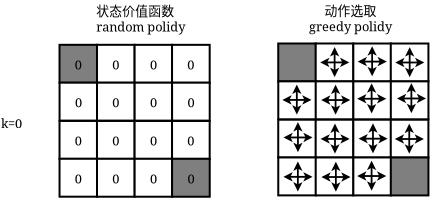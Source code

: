 <?xml version="1.0" encoding="UTF-8"?>
<dia:diagram xmlns:dia="http://www.lysator.liu.se/~alla/dia/">
  <dia:layer name="背景" visible="true" connectable="true" active="true">
    <dia:object type="Flowchart - Box" version="0" id="O0">
      <dia:attribute name="obj_pos">
        <dia:point val="22.072,11.058"/>
      </dia:attribute>
      <dia:attribute name="obj_bb">
        <dia:rectangle val="22.022,11.008;24.004,13.004"/>
      </dia:attribute>
      <dia:attribute name="elem_corner">
        <dia:point val="22.072,11.058"/>
      </dia:attribute>
      <dia:attribute name="elem_width">
        <dia:real val="1.882"/>
      </dia:attribute>
      <dia:attribute name="elem_height">
        <dia:real val="1.896"/>
      </dia:attribute>
      <dia:attribute name="show_background">
        <dia:boolean val="true"/>
      </dia:attribute>
      <dia:attribute name="padding">
        <dia:real val="0.2"/>
      </dia:attribute>
      <dia:attribute name="text">
        <dia:composite type="text">
          <dia:attribute name="string">
            <dia:string>#0#</dia:string>
          </dia:attribute>
          <dia:attribute name="font">
            <dia:font family="serif" style="0" name="Times-Roman"/>
          </dia:attribute>
          <dia:attribute name="height">
            <dia:real val="0.8"/>
          </dia:attribute>
          <dia:attribute name="pos">
            <dia:point val="23.013,12.181"/>
          </dia:attribute>
          <dia:attribute name="color">
            <dia:color val="#000000ff"/>
          </dia:attribute>
          <dia:attribute name="alignment">
            <dia:enum val="1"/>
          </dia:attribute>
        </dia:composite>
      </dia:attribute>
    </dia:object>
    <dia:object type="Flowchart - Box" version="0" id="O1">
      <dia:attribute name="obj_pos">
        <dia:point val="23.944,11.058"/>
      </dia:attribute>
      <dia:attribute name="obj_bb">
        <dia:rectangle val="23.894,11.008;25.877,13.004"/>
      </dia:attribute>
      <dia:attribute name="elem_corner">
        <dia:point val="23.944,11.058"/>
      </dia:attribute>
      <dia:attribute name="elem_width">
        <dia:real val="1.882"/>
      </dia:attribute>
      <dia:attribute name="elem_height">
        <dia:real val="1.896"/>
      </dia:attribute>
      <dia:attribute name="show_background">
        <dia:boolean val="true"/>
      </dia:attribute>
      <dia:attribute name="padding">
        <dia:real val="0.2"/>
      </dia:attribute>
      <dia:attribute name="text">
        <dia:composite type="text">
          <dia:attribute name="string">
            <dia:string>#0#</dia:string>
          </dia:attribute>
          <dia:attribute name="font">
            <dia:font family="serif" style="0" name="Times-Roman"/>
          </dia:attribute>
          <dia:attribute name="height">
            <dia:real val="0.8"/>
          </dia:attribute>
          <dia:attribute name="pos">
            <dia:point val="24.885,12.181"/>
          </dia:attribute>
          <dia:attribute name="color">
            <dia:color val="#000000ff"/>
          </dia:attribute>
          <dia:attribute name="alignment">
            <dia:enum val="1"/>
          </dia:attribute>
        </dia:composite>
      </dia:attribute>
    </dia:object>
    <dia:object type="Flowchart - Box" version="0" id="O2">
      <dia:attribute name="obj_pos">
        <dia:point val="25.826,11.059"/>
      </dia:attribute>
      <dia:attribute name="obj_bb">
        <dia:rectangle val="25.776,11.008;27.758,13.005"/>
      </dia:attribute>
      <dia:attribute name="elem_corner">
        <dia:point val="25.826,11.059"/>
      </dia:attribute>
      <dia:attribute name="elem_width">
        <dia:real val="1.882"/>
      </dia:attribute>
      <dia:attribute name="elem_height">
        <dia:real val="1.896"/>
      </dia:attribute>
      <dia:attribute name="show_background">
        <dia:boolean val="true"/>
      </dia:attribute>
      <dia:attribute name="padding">
        <dia:real val="0.2"/>
      </dia:attribute>
      <dia:attribute name="text">
        <dia:composite type="text">
          <dia:attribute name="string">
            <dia:string>#0#</dia:string>
          </dia:attribute>
          <dia:attribute name="font">
            <dia:font family="serif" style="0" name="Times-Roman"/>
          </dia:attribute>
          <dia:attribute name="height">
            <dia:real val="0.8"/>
          </dia:attribute>
          <dia:attribute name="pos">
            <dia:point val="26.767,12.182"/>
          </dia:attribute>
          <dia:attribute name="color">
            <dia:color val="#000000ff"/>
          </dia:attribute>
          <dia:attribute name="alignment">
            <dia:enum val="1"/>
          </dia:attribute>
        </dia:composite>
      </dia:attribute>
    </dia:object>
    <dia:object type="Flowchart - Box" version="0" id="O3">
      <dia:attribute name="obj_pos">
        <dia:point val="27.698,11.059"/>
      </dia:attribute>
      <dia:attribute name="obj_bb">
        <dia:rectangle val="27.648,11.009;29.63,13.005"/>
      </dia:attribute>
      <dia:attribute name="elem_corner">
        <dia:point val="27.698,11.059"/>
      </dia:attribute>
      <dia:attribute name="elem_width">
        <dia:real val="1.882"/>
      </dia:attribute>
      <dia:attribute name="elem_height">
        <dia:real val="1.896"/>
      </dia:attribute>
      <dia:attribute name="show_background">
        <dia:boolean val="true"/>
      </dia:attribute>
      <dia:attribute name="padding">
        <dia:real val="0.2"/>
      </dia:attribute>
      <dia:attribute name="text">
        <dia:composite type="text">
          <dia:attribute name="string">
            <dia:string>#0#</dia:string>
          </dia:attribute>
          <dia:attribute name="font">
            <dia:font family="serif" style="0" name="Times-Roman"/>
          </dia:attribute>
          <dia:attribute name="height">
            <dia:real val="0.8"/>
          </dia:attribute>
          <dia:attribute name="pos">
            <dia:point val="28.639,12.182"/>
          </dia:attribute>
          <dia:attribute name="color">
            <dia:color val="#000000ff"/>
          </dia:attribute>
          <dia:attribute name="alignment">
            <dia:enum val="1"/>
          </dia:attribute>
        </dia:composite>
      </dia:attribute>
    </dia:object>
    <dia:object type="Flowchart - Box" version="0" id="O4">
      <dia:attribute name="obj_pos">
        <dia:point val="22.073,12.95"/>
      </dia:attribute>
      <dia:attribute name="obj_bb">
        <dia:rectangle val="22.023,12.9;24.006,14.897"/>
      </dia:attribute>
      <dia:attribute name="elem_corner">
        <dia:point val="22.073,12.95"/>
      </dia:attribute>
      <dia:attribute name="elem_width">
        <dia:real val="1.882"/>
      </dia:attribute>
      <dia:attribute name="elem_height">
        <dia:real val="1.896"/>
      </dia:attribute>
      <dia:attribute name="show_background">
        <dia:boolean val="true"/>
      </dia:attribute>
      <dia:attribute name="padding">
        <dia:real val="0.2"/>
      </dia:attribute>
      <dia:attribute name="text">
        <dia:composite type="text">
          <dia:attribute name="string">
            <dia:string>#0#</dia:string>
          </dia:attribute>
          <dia:attribute name="font">
            <dia:font family="serif" style="0" name="Times-Roman"/>
          </dia:attribute>
          <dia:attribute name="height">
            <dia:real val="0.8"/>
          </dia:attribute>
          <dia:attribute name="pos">
            <dia:point val="23.014,14.074"/>
          </dia:attribute>
          <dia:attribute name="color">
            <dia:color val="#000000ff"/>
          </dia:attribute>
          <dia:attribute name="alignment">
            <dia:enum val="1"/>
          </dia:attribute>
        </dia:composite>
      </dia:attribute>
    </dia:object>
    <dia:object type="Flowchart - Box" version="0" id="O5">
      <dia:attribute name="obj_pos">
        <dia:point val="23.946,12.951"/>
      </dia:attribute>
      <dia:attribute name="obj_bb">
        <dia:rectangle val="23.896,12.901;25.878,14.897"/>
      </dia:attribute>
      <dia:attribute name="elem_corner">
        <dia:point val="23.946,12.951"/>
      </dia:attribute>
      <dia:attribute name="elem_width">
        <dia:real val="1.882"/>
      </dia:attribute>
      <dia:attribute name="elem_height">
        <dia:real val="1.896"/>
      </dia:attribute>
      <dia:attribute name="show_background">
        <dia:boolean val="true"/>
      </dia:attribute>
      <dia:attribute name="padding">
        <dia:real val="0.2"/>
      </dia:attribute>
      <dia:attribute name="text">
        <dia:composite type="text">
          <dia:attribute name="string">
            <dia:string>#0#</dia:string>
          </dia:attribute>
          <dia:attribute name="font">
            <dia:font family="serif" style="0" name="Times-Roman"/>
          </dia:attribute>
          <dia:attribute name="height">
            <dia:real val="0.8"/>
          </dia:attribute>
          <dia:attribute name="pos">
            <dia:point val="24.887,14.074"/>
          </dia:attribute>
          <dia:attribute name="color">
            <dia:color val="#000000ff"/>
          </dia:attribute>
          <dia:attribute name="alignment">
            <dia:enum val="1"/>
          </dia:attribute>
        </dia:composite>
      </dia:attribute>
    </dia:object>
    <dia:object type="Flowchart - Box" version="0" id="O6">
      <dia:attribute name="obj_pos">
        <dia:point val="25.827,12.951"/>
      </dia:attribute>
      <dia:attribute name="obj_bb">
        <dia:rectangle val="25.777,12.901;27.759,14.898"/>
      </dia:attribute>
      <dia:attribute name="elem_corner">
        <dia:point val="25.827,12.951"/>
      </dia:attribute>
      <dia:attribute name="elem_width">
        <dia:real val="1.882"/>
      </dia:attribute>
      <dia:attribute name="elem_height">
        <dia:real val="1.896"/>
      </dia:attribute>
      <dia:attribute name="show_background">
        <dia:boolean val="true"/>
      </dia:attribute>
      <dia:attribute name="padding">
        <dia:real val="0.2"/>
      </dia:attribute>
      <dia:attribute name="text">
        <dia:composite type="text">
          <dia:attribute name="string">
            <dia:string>#0#</dia:string>
          </dia:attribute>
          <dia:attribute name="font">
            <dia:font family="serif" style="0" name="Times-Roman"/>
          </dia:attribute>
          <dia:attribute name="height">
            <dia:real val="0.8"/>
          </dia:attribute>
          <dia:attribute name="pos">
            <dia:point val="26.768,14.075"/>
          </dia:attribute>
          <dia:attribute name="color">
            <dia:color val="#000000ff"/>
          </dia:attribute>
          <dia:attribute name="alignment">
            <dia:enum val="1"/>
          </dia:attribute>
        </dia:composite>
      </dia:attribute>
    </dia:object>
    <dia:object type="Flowchart - Box" version="0" id="O7">
      <dia:attribute name="obj_pos">
        <dia:point val="27.7,12.952"/>
      </dia:attribute>
      <dia:attribute name="obj_bb">
        <dia:rectangle val="27.649,12.902;29.632,14.898"/>
      </dia:attribute>
      <dia:attribute name="elem_corner">
        <dia:point val="27.7,12.952"/>
      </dia:attribute>
      <dia:attribute name="elem_width">
        <dia:real val="1.882"/>
      </dia:attribute>
      <dia:attribute name="elem_height">
        <dia:real val="1.896"/>
      </dia:attribute>
      <dia:attribute name="inner_color">
        <dia:color val="#7f7f7fff"/>
      </dia:attribute>
      <dia:attribute name="show_background">
        <dia:boolean val="true"/>
      </dia:attribute>
      <dia:attribute name="padding">
        <dia:real val="0.2"/>
      </dia:attribute>
      <dia:attribute name="text">
        <dia:composite type="text">
          <dia:attribute name="string">
            <dia:string>#0#</dia:string>
          </dia:attribute>
          <dia:attribute name="font">
            <dia:font family="serif" style="0" name="Times-Roman"/>
          </dia:attribute>
          <dia:attribute name="height">
            <dia:real val="0.8"/>
          </dia:attribute>
          <dia:attribute name="pos">
            <dia:point val="28.641,14.075"/>
          </dia:attribute>
          <dia:attribute name="color">
            <dia:color val="#000000ff"/>
          </dia:attribute>
          <dia:attribute name="alignment">
            <dia:enum val="1"/>
          </dia:attribute>
        </dia:composite>
      </dia:attribute>
    </dia:object>
    <dia:object type="Flowchart - Box" version="0" id="O8">
      <dia:attribute name="obj_pos">
        <dia:point val="22.072,7.252"/>
      </dia:attribute>
      <dia:attribute name="obj_bb">
        <dia:rectangle val="22.022,7.202;24.005,9.198"/>
      </dia:attribute>
      <dia:attribute name="elem_corner">
        <dia:point val="22.072,7.252"/>
      </dia:attribute>
      <dia:attribute name="elem_width">
        <dia:real val="1.882"/>
      </dia:attribute>
      <dia:attribute name="elem_height">
        <dia:real val="1.896"/>
      </dia:attribute>
      <dia:attribute name="inner_color">
        <dia:color val="#7f7f7fff"/>
      </dia:attribute>
      <dia:attribute name="show_background">
        <dia:boolean val="true"/>
      </dia:attribute>
      <dia:attribute name="padding">
        <dia:real val="0.2"/>
      </dia:attribute>
      <dia:attribute name="text">
        <dia:composite type="text">
          <dia:attribute name="string">
            <dia:string>#0#</dia:string>
          </dia:attribute>
          <dia:attribute name="font">
            <dia:font family="serif" style="0" name="Times-Roman"/>
          </dia:attribute>
          <dia:attribute name="height">
            <dia:real val="0.8"/>
          </dia:attribute>
          <dia:attribute name="pos">
            <dia:point val="23.013,8.375"/>
          </dia:attribute>
          <dia:attribute name="color">
            <dia:color val="#000000ff"/>
          </dia:attribute>
          <dia:attribute name="alignment">
            <dia:enum val="1"/>
          </dia:attribute>
        </dia:composite>
      </dia:attribute>
    </dia:object>
    <dia:object type="Flowchart - Box" version="0" id="O9">
      <dia:attribute name="obj_pos">
        <dia:point val="23.945,7.252"/>
      </dia:attribute>
      <dia:attribute name="obj_bb">
        <dia:rectangle val="23.895,7.202;25.877,9.199"/>
      </dia:attribute>
      <dia:attribute name="elem_corner">
        <dia:point val="23.945,7.252"/>
      </dia:attribute>
      <dia:attribute name="elem_width">
        <dia:real val="1.882"/>
      </dia:attribute>
      <dia:attribute name="elem_height">
        <dia:real val="1.896"/>
      </dia:attribute>
      <dia:attribute name="show_background">
        <dia:boolean val="true"/>
      </dia:attribute>
      <dia:attribute name="padding">
        <dia:real val="0.2"/>
      </dia:attribute>
      <dia:attribute name="text">
        <dia:composite type="text">
          <dia:attribute name="string">
            <dia:string>#0#</dia:string>
          </dia:attribute>
          <dia:attribute name="font">
            <dia:font family="serif" style="0" name="Times-Roman"/>
          </dia:attribute>
          <dia:attribute name="height">
            <dia:real val="0.8"/>
          </dia:attribute>
          <dia:attribute name="pos">
            <dia:point val="24.886,8.376"/>
          </dia:attribute>
          <dia:attribute name="color">
            <dia:color val="#000000ff"/>
          </dia:attribute>
          <dia:attribute name="alignment">
            <dia:enum val="1"/>
          </dia:attribute>
        </dia:composite>
      </dia:attribute>
    </dia:object>
    <dia:object type="Flowchart - Box" version="0" id="O10">
      <dia:attribute name="obj_pos">
        <dia:point val="25.826,7.253"/>
      </dia:attribute>
      <dia:attribute name="obj_bb">
        <dia:rectangle val="25.776,7.203;27.758,9.199"/>
      </dia:attribute>
      <dia:attribute name="elem_corner">
        <dia:point val="25.826,7.253"/>
      </dia:attribute>
      <dia:attribute name="elem_width">
        <dia:real val="1.882"/>
      </dia:attribute>
      <dia:attribute name="elem_height">
        <dia:real val="1.896"/>
      </dia:attribute>
      <dia:attribute name="show_background">
        <dia:boolean val="true"/>
      </dia:attribute>
      <dia:attribute name="padding">
        <dia:real val="0.2"/>
      </dia:attribute>
      <dia:attribute name="text">
        <dia:composite type="text">
          <dia:attribute name="string">
            <dia:string>#0#</dia:string>
          </dia:attribute>
          <dia:attribute name="font">
            <dia:font family="serif" style="0" name="Times-Roman"/>
          </dia:attribute>
          <dia:attribute name="height">
            <dia:real val="0.8"/>
          </dia:attribute>
          <dia:attribute name="pos">
            <dia:point val="26.767,8.376"/>
          </dia:attribute>
          <dia:attribute name="color">
            <dia:color val="#000000ff"/>
          </dia:attribute>
          <dia:attribute name="alignment">
            <dia:enum val="1"/>
          </dia:attribute>
        </dia:composite>
      </dia:attribute>
    </dia:object>
    <dia:object type="Flowchart - Box" version="0" id="O11">
      <dia:attribute name="obj_pos">
        <dia:point val="27.698,7.253"/>
      </dia:attribute>
      <dia:attribute name="obj_bb">
        <dia:rectangle val="27.648,7.203;29.631,9.2"/>
      </dia:attribute>
      <dia:attribute name="elem_corner">
        <dia:point val="27.698,7.253"/>
      </dia:attribute>
      <dia:attribute name="elem_width">
        <dia:real val="1.882"/>
      </dia:attribute>
      <dia:attribute name="elem_height">
        <dia:real val="1.896"/>
      </dia:attribute>
      <dia:attribute name="show_background">
        <dia:boolean val="true"/>
      </dia:attribute>
      <dia:attribute name="padding">
        <dia:real val="0.2"/>
      </dia:attribute>
      <dia:attribute name="text">
        <dia:composite type="text">
          <dia:attribute name="string">
            <dia:string>#0#</dia:string>
          </dia:attribute>
          <dia:attribute name="font">
            <dia:font family="serif" style="0" name="Times-Roman"/>
          </dia:attribute>
          <dia:attribute name="height">
            <dia:real val="0.8"/>
          </dia:attribute>
          <dia:attribute name="pos">
            <dia:point val="28.64,8.376"/>
          </dia:attribute>
          <dia:attribute name="color">
            <dia:color val="#000000ff"/>
          </dia:attribute>
          <dia:attribute name="alignment">
            <dia:enum val="1"/>
          </dia:attribute>
        </dia:composite>
      </dia:attribute>
    </dia:object>
    <dia:object type="Flowchart - Box" version="0" id="O12">
      <dia:attribute name="obj_pos">
        <dia:point val="22.074,9.145"/>
      </dia:attribute>
      <dia:attribute name="obj_bb">
        <dia:rectangle val="22.024,9.095;24.006,11.091"/>
      </dia:attribute>
      <dia:attribute name="elem_corner">
        <dia:point val="22.074,9.145"/>
      </dia:attribute>
      <dia:attribute name="elem_width">
        <dia:real val="1.882"/>
      </dia:attribute>
      <dia:attribute name="elem_height">
        <dia:real val="1.896"/>
      </dia:attribute>
      <dia:attribute name="show_background">
        <dia:boolean val="true"/>
      </dia:attribute>
      <dia:attribute name="padding">
        <dia:real val="0.2"/>
      </dia:attribute>
      <dia:attribute name="text">
        <dia:composite type="text">
          <dia:attribute name="string">
            <dia:string>#0#</dia:string>
          </dia:attribute>
          <dia:attribute name="font">
            <dia:font family="serif" style="0" name="Times-Roman"/>
          </dia:attribute>
          <dia:attribute name="height">
            <dia:real val="0.8"/>
          </dia:attribute>
          <dia:attribute name="pos">
            <dia:point val="23.015,10.268"/>
          </dia:attribute>
          <dia:attribute name="color">
            <dia:color val="#000000ff"/>
          </dia:attribute>
          <dia:attribute name="alignment">
            <dia:enum val="1"/>
          </dia:attribute>
        </dia:composite>
      </dia:attribute>
    </dia:object>
    <dia:object type="Flowchart - Box" version="0" id="O13">
      <dia:attribute name="obj_pos">
        <dia:point val="23.946,9.145"/>
      </dia:attribute>
      <dia:attribute name="obj_bb">
        <dia:rectangle val="23.896,9.095;25.878,11.092"/>
      </dia:attribute>
      <dia:attribute name="elem_corner">
        <dia:point val="23.946,9.145"/>
      </dia:attribute>
      <dia:attribute name="elem_width">
        <dia:real val="1.882"/>
      </dia:attribute>
      <dia:attribute name="elem_height">
        <dia:real val="1.896"/>
      </dia:attribute>
      <dia:attribute name="show_background">
        <dia:boolean val="true"/>
      </dia:attribute>
      <dia:attribute name="padding">
        <dia:real val="0.2"/>
      </dia:attribute>
      <dia:attribute name="text">
        <dia:composite type="text">
          <dia:attribute name="string">
            <dia:string>#0#</dia:string>
          </dia:attribute>
          <dia:attribute name="font">
            <dia:font family="serif" style="0" name="Times-Roman"/>
          </dia:attribute>
          <dia:attribute name="height">
            <dia:real val="0.8"/>
          </dia:attribute>
          <dia:attribute name="pos">
            <dia:point val="24.887,10.268"/>
          </dia:attribute>
          <dia:attribute name="color">
            <dia:color val="#000000ff"/>
          </dia:attribute>
          <dia:attribute name="alignment">
            <dia:enum val="1"/>
          </dia:attribute>
        </dia:composite>
      </dia:attribute>
    </dia:object>
    <dia:object type="Flowchart - Box" version="0" id="O14">
      <dia:attribute name="obj_pos">
        <dia:point val="25.828,9.146"/>
      </dia:attribute>
      <dia:attribute name="obj_bb">
        <dia:rectangle val="25.777,9.096;27.76,11.092"/>
      </dia:attribute>
      <dia:attribute name="elem_corner">
        <dia:point val="25.828,9.146"/>
      </dia:attribute>
      <dia:attribute name="elem_width">
        <dia:real val="1.882"/>
      </dia:attribute>
      <dia:attribute name="elem_height">
        <dia:real val="1.896"/>
      </dia:attribute>
      <dia:attribute name="show_background">
        <dia:boolean val="true"/>
      </dia:attribute>
      <dia:attribute name="padding">
        <dia:real val="0.2"/>
      </dia:attribute>
      <dia:attribute name="text">
        <dia:composite type="text">
          <dia:attribute name="string">
            <dia:string>#0#</dia:string>
          </dia:attribute>
          <dia:attribute name="font">
            <dia:font family="serif" style="0" name="Times-Roman"/>
          </dia:attribute>
          <dia:attribute name="height">
            <dia:real val="0.8"/>
          </dia:attribute>
          <dia:attribute name="pos">
            <dia:point val="26.769,10.269"/>
          </dia:attribute>
          <dia:attribute name="color">
            <dia:color val="#000000ff"/>
          </dia:attribute>
          <dia:attribute name="alignment">
            <dia:enum val="1"/>
          </dia:attribute>
        </dia:composite>
      </dia:attribute>
    </dia:object>
    <dia:object type="Flowchart - Box" version="0" id="O15">
      <dia:attribute name="obj_pos">
        <dia:point val="27.7,9.146"/>
      </dia:attribute>
      <dia:attribute name="obj_bb">
        <dia:rectangle val="27.65,9.096;29.632,11.092"/>
      </dia:attribute>
      <dia:attribute name="elem_corner">
        <dia:point val="27.7,9.146"/>
      </dia:attribute>
      <dia:attribute name="elem_width">
        <dia:real val="1.882"/>
      </dia:attribute>
      <dia:attribute name="elem_height">
        <dia:real val="1.896"/>
      </dia:attribute>
      <dia:attribute name="show_background">
        <dia:boolean val="true"/>
      </dia:attribute>
      <dia:attribute name="padding">
        <dia:real val="0.2"/>
      </dia:attribute>
      <dia:attribute name="text">
        <dia:composite type="text">
          <dia:attribute name="string">
            <dia:string>#0#</dia:string>
          </dia:attribute>
          <dia:attribute name="font">
            <dia:font family="serif" style="0" name="Times-Roman"/>
          </dia:attribute>
          <dia:attribute name="height">
            <dia:real val="0.8"/>
          </dia:attribute>
          <dia:attribute name="pos">
            <dia:point val="28.641,10.269"/>
          </dia:attribute>
          <dia:attribute name="color">
            <dia:color val="#000000ff"/>
          </dia:attribute>
          <dia:attribute name="alignment">
            <dia:enum val="1"/>
          </dia:attribute>
        </dia:composite>
      </dia:attribute>
    </dia:object>
    <dia:object type="Standard - Text" version="1" id="O16">
      <dia:attribute name="obj_pos">
        <dia:point val="19.146,11.426"/>
      </dia:attribute>
      <dia:attribute name="obj_bb">
        <dia:rectangle val="19.146,10.851;20.106,11.523"/>
      </dia:attribute>
      <dia:attribute name="text">
        <dia:composite type="text">
          <dia:attribute name="string">
            <dia:string>#k=0#</dia:string>
          </dia:attribute>
          <dia:attribute name="font">
            <dia:font family="serif" style="0" name="Times-Roman"/>
          </dia:attribute>
          <dia:attribute name="height">
            <dia:real val="0.8"/>
          </dia:attribute>
          <dia:attribute name="pos">
            <dia:point val="19.146,11.426"/>
          </dia:attribute>
          <dia:attribute name="color">
            <dia:color val="#000000ff"/>
          </dia:attribute>
          <dia:attribute name="alignment">
            <dia:enum val="0"/>
          </dia:attribute>
        </dia:composite>
      </dia:attribute>
      <dia:attribute name="valign">
        <dia:enum val="3"/>
      </dia:attribute>
    </dia:object>
    <dia:object type="Standard - Text" version="1" id="O17">
      <dia:attribute name="obj_pos">
        <dia:point val="23.911,5.783"/>
      </dia:attribute>
      <dia:attribute name="obj_bb">
        <dia:rectangle val="23.911,5.208;28.071,6.681"/>
      </dia:attribute>
      <dia:attribute name="text">
        <dia:composite type="text">
          <dia:attribute name="string">
            <dia:string>#状态价值函数
random polidy#</dia:string>
          </dia:attribute>
          <dia:attribute name="font">
            <dia:font family="serif" style="0" name="Times-Roman"/>
          </dia:attribute>
          <dia:attribute name="height">
            <dia:real val="0.8"/>
          </dia:attribute>
          <dia:attribute name="pos">
            <dia:point val="23.911,5.783"/>
          </dia:attribute>
          <dia:attribute name="color">
            <dia:color val="#000000ff"/>
          </dia:attribute>
          <dia:attribute name="alignment">
            <dia:enum val="0"/>
          </dia:attribute>
        </dia:composite>
      </dia:attribute>
      <dia:attribute name="valign">
        <dia:enum val="3"/>
      </dia:attribute>
    </dia:object>
    <dia:object type="Flowchart - Box" version="0" id="O18">
      <dia:attribute name="obj_pos">
        <dia:point val="33.008,10.992"/>
      </dia:attribute>
      <dia:attribute name="obj_bb">
        <dia:rectangle val="32.958,10.941;34.94,12.938"/>
      </dia:attribute>
      <dia:attribute name="elem_corner">
        <dia:point val="33.008,10.992"/>
      </dia:attribute>
      <dia:attribute name="elem_width">
        <dia:real val="1.882"/>
      </dia:attribute>
      <dia:attribute name="elem_height">
        <dia:real val="1.896"/>
      </dia:attribute>
      <dia:attribute name="show_background">
        <dia:boolean val="true"/>
      </dia:attribute>
      <dia:attribute name="padding">
        <dia:real val="0.2"/>
      </dia:attribute>
      <dia:attribute name="text">
        <dia:composite type="text">
          <dia:attribute name="string">
            <dia:string>##</dia:string>
          </dia:attribute>
          <dia:attribute name="font">
            <dia:font family="serif" style="0" name="Times-Roman"/>
          </dia:attribute>
          <dia:attribute name="height">
            <dia:real val="0.8"/>
          </dia:attribute>
          <dia:attribute name="pos">
            <dia:point val="33.949,12.115"/>
          </dia:attribute>
          <dia:attribute name="color">
            <dia:color val="#000000ff"/>
          </dia:attribute>
          <dia:attribute name="alignment">
            <dia:enum val="1"/>
          </dia:attribute>
        </dia:composite>
      </dia:attribute>
    </dia:object>
    <dia:object type="Flowchart - Box" version="0" id="O19">
      <dia:attribute name="obj_pos">
        <dia:point val="34.88,10.992"/>
      </dia:attribute>
      <dia:attribute name="obj_bb">
        <dia:rectangle val="34.83,10.942;36.813,12.938"/>
      </dia:attribute>
      <dia:attribute name="elem_corner">
        <dia:point val="34.88,10.992"/>
      </dia:attribute>
      <dia:attribute name="elem_width">
        <dia:real val="1.882"/>
      </dia:attribute>
      <dia:attribute name="elem_height">
        <dia:real val="1.896"/>
      </dia:attribute>
      <dia:attribute name="show_background">
        <dia:boolean val="true"/>
      </dia:attribute>
      <dia:attribute name="padding">
        <dia:real val="0.2"/>
      </dia:attribute>
      <dia:attribute name="text">
        <dia:composite type="text">
          <dia:attribute name="string">
            <dia:string>##</dia:string>
          </dia:attribute>
          <dia:attribute name="font">
            <dia:font family="serif" style="0" name="Times-Roman"/>
          </dia:attribute>
          <dia:attribute name="height">
            <dia:real val="0.8"/>
          </dia:attribute>
          <dia:attribute name="pos">
            <dia:point val="35.822,12.115"/>
          </dia:attribute>
          <dia:attribute name="color">
            <dia:color val="#000000ff"/>
          </dia:attribute>
          <dia:attribute name="alignment">
            <dia:enum val="1"/>
          </dia:attribute>
        </dia:composite>
      </dia:attribute>
    </dia:object>
    <dia:object type="Flowchart - Box" version="0" id="O20">
      <dia:attribute name="obj_pos">
        <dia:point val="36.762,10.992"/>
      </dia:attribute>
      <dia:attribute name="obj_bb">
        <dia:rectangle val="36.712,10.942;38.694,12.939"/>
      </dia:attribute>
      <dia:attribute name="elem_corner">
        <dia:point val="36.762,10.992"/>
      </dia:attribute>
      <dia:attribute name="elem_width">
        <dia:real val="1.882"/>
      </dia:attribute>
      <dia:attribute name="elem_height">
        <dia:real val="1.896"/>
      </dia:attribute>
      <dia:attribute name="show_background">
        <dia:boolean val="true"/>
      </dia:attribute>
      <dia:attribute name="padding">
        <dia:real val="0.2"/>
      </dia:attribute>
      <dia:attribute name="text">
        <dia:composite type="text">
          <dia:attribute name="string">
            <dia:string>##</dia:string>
          </dia:attribute>
          <dia:attribute name="font">
            <dia:font family="serif" style="0" name="Times-Roman"/>
          </dia:attribute>
          <dia:attribute name="height">
            <dia:real val="0.8"/>
          </dia:attribute>
          <dia:attribute name="pos">
            <dia:point val="37.703,12.116"/>
          </dia:attribute>
          <dia:attribute name="color">
            <dia:color val="#000000ff"/>
          </dia:attribute>
          <dia:attribute name="alignment">
            <dia:enum val="1"/>
          </dia:attribute>
        </dia:composite>
      </dia:attribute>
    </dia:object>
    <dia:object type="Flowchart - Box" version="0" id="O21">
      <dia:attribute name="obj_pos">
        <dia:point val="38.634,10.993"/>
      </dia:attribute>
      <dia:attribute name="obj_bb">
        <dia:rectangle val="38.584,10.943;40.567,12.939"/>
      </dia:attribute>
      <dia:attribute name="elem_corner">
        <dia:point val="38.634,10.993"/>
      </dia:attribute>
      <dia:attribute name="elem_width">
        <dia:real val="1.882"/>
      </dia:attribute>
      <dia:attribute name="elem_height">
        <dia:real val="1.896"/>
      </dia:attribute>
      <dia:attribute name="show_background">
        <dia:boolean val="true"/>
      </dia:attribute>
      <dia:attribute name="padding">
        <dia:real val="0.2"/>
      </dia:attribute>
      <dia:attribute name="text">
        <dia:composite type="text">
          <dia:attribute name="string">
            <dia:string>##</dia:string>
          </dia:attribute>
          <dia:attribute name="font">
            <dia:font family="serif" style="0" name="Times-Roman"/>
          </dia:attribute>
          <dia:attribute name="height">
            <dia:real val="0.8"/>
          </dia:attribute>
          <dia:attribute name="pos">
            <dia:point val="39.575,12.116"/>
          </dia:attribute>
          <dia:attribute name="color">
            <dia:color val="#000000ff"/>
          </dia:attribute>
          <dia:attribute name="alignment">
            <dia:enum val="1"/>
          </dia:attribute>
        </dia:composite>
      </dia:attribute>
    </dia:object>
    <dia:object type="Flowchart - Box" version="0" id="O22">
      <dia:attribute name="obj_pos">
        <dia:point val="33.009,12.884"/>
      </dia:attribute>
      <dia:attribute name="obj_bb">
        <dia:rectangle val="32.959,12.834;34.942,14.831"/>
      </dia:attribute>
      <dia:attribute name="elem_corner">
        <dia:point val="33.009,12.884"/>
      </dia:attribute>
      <dia:attribute name="elem_width">
        <dia:real val="1.882"/>
      </dia:attribute>
      <dia:attribute name="elem_height">
        <dia:real val="1.896"/>
      </dia:attribute>
      <dia:attribute name="show_background">
        <dia:boolean val="true"/>
      </dia:attribute>
      <dia:attribute name="padding">
        <dia:real val="0.2"/>
      </dia:attribute>
      <dia:attribute name="text">
        <dia:composite type="text">
          <dia:attribute name="string">
            <dia:string>##</dia:string>
          </dia:attribute>
          <dia:attribute name="font">
            <dia:font family="serif" style="0" name="Times-Roman"/>
          </dia:attribute>
          <dia:attribute name="height">
            <dia:real val="0.8"/>
          </dia:attribute>
          <dia:attribute name="pos">
            <dia:point val="33.951,14.008"/>
          </dia:attribute>
          <dia:attribute name="color">
            <dia:color val="#000000ff"/>
          </dia:attribute>
          <dia:attribute name="alignment">
            <dia:enum val="1"/>
          </dia:attribute>
        </dia:composite>
      </dia:attribute>
    </dia:object>
    <dia:object type="Flowchart - Box" version="0" id="O23">
      <dia:attribute name="obj_pos">
        <dia:point val="34.882,12.885"/>
      </dia:attribute>
      <dia:attribute name="obj_bb">
        <dia:rectangle val="34.832,12.835;36.814,14.831"/>
      </dia:attribute>
      <dia:attribute name="elem_corner">
        <dia:point val="34.882,12.885"/>
      </dia:attribute>
      <dia:attribute name="elem_width">
        <dia:real val="1.882"/>
      </dia:attribute>
      <dia:attribute name="elem_height">
        <dia:real val="1.896"/>
      </dia:attribute>
      <dia:attribute name="show_background">
        <dia:boolean val="true"/>
      </dia:attribute>
      <dia:attribute name="padding">
        <dia:real val="0.2"/>
      </dia:attribute>
      <dia:attribute name="text">
        <dia:composite type="text">
          <dia:attribute name="string">
            <dia:string>##</dia:string>
          </dia:attribute>
          <dia:attribute name="font">
            <dia:font family="serif" style="0" name="Times-Roman"/>
          </dia:attribute>
          <dia:attribute name="height">
            <dia:real val="0.8"/>
          </dia:attribute>
          <dia:attribute name="pos">
            <dia:point val="35.823,14.008"/>
          </dia:attribute>
          <dia:attribute name="color">
            <dia:color val="#000000ff"/>
          </dia:attribute>
          <dia:attribute name="alignment">
            <dia:enum val="1"/>
          </dia:attribute>
        </dia:composite>
      </dia:attribute>
    </dia:object>
    <dia:object type="Flowchart - Box" version="0" id="O24">
      <dia:attribute name="obj_pos">
        <dia:point val="36.763,12.885"/>
      </dia:attribute>
      <dia:attribute name="obj_bb">
        <dia:rectangle val="36.713,12.835;38.696,14.832"/>
      </dia:attribute>
      <dia:attribute name="elem_corner">
        <dia:point val="36.763,12.885"/>
      </dia:attribute>
      <dia:attribute name="elem_width">
        <dia:real val="1.882"/>
      </dia:attribute>
      <dia:attribute name="elem_height">
        <dia:real val="1.896"/>
      </dia:attribute>
      <dia:attribute name="show_background">
        <dia:boolean val="true"/>
      </dia:attribute>
      <dia:attribute name="padding">
        <dia:real val="0.2"/>
      </dia:attribute>
      <dia:attribute name="text">
        <dia:composite type="text">
          <dia:attribute name="string">
            <dia:string>##</dia:string>
          </dia:attribute>
          <dia:attribute name="font">
            <dia:font family="serif" style="0" name="Times-Roman"/>
          </dia:attribute>
          <dia:attribute name="height">
            <dia:real val="0.8"/>
          </dia:attribute>
          <dia:attribute name="pos">
            <dia:point val="37.705,14.008"/>
          </dia:attribute>
          <dia:attribute name="color">
            <dia:color val="#000000ff"/>
          </dia:attribute>
          <dia:attribute name="alignment">
            <dia:enum val="1"/>
          </dia:attribute>
        </dia:composite>
      </dia:attribute>
    </dia:object>
    <dia:object type="Flowchart - Box" version="0" id="O25">
      <dia:attribute name="obj_pos">
        <dia:point val="38.636,12.886"/>
      </dia:attribute>
      <dia:attribute name="obj_bb">
        <dia:rectangle val="38.586,12.836;40.568,14.832"/>
      </dia:attribute>
      <dia:attribute name="elem_corner">
        <dia:point val="38.636,12.886"/>
      </dia:attribute>
      <dia:attribute name="elem_width">
        <dia:real val="1.882"/>
      </dia:attribute>
      <dia:attribute name="elem_height">
        <dia:real val="1.896"/>
      </dia:attribute>
      <dia:attribute name="inner_color">
        <dia:color val="#7f7f7fff"/>
      </dia:attribute>
      <dia:attribute name="show_background">
        <dia:boolean val="true"/>
      </dia:attribute>
      <dia:attribute name="padding">
        <dia:real val="0.2"/>
      </dia:attribute>
      <dia:attribute name="text">
        <dia:composite type="text">
          <dia:attribute name="string">
            <dia:string>##</dia:string>
          </dia:attribute>
          <dia:attribute name="font">
            <dia:font family="serif" style="0" name="Times-Roman"/>
          </dia:attribute>
          <dia:attribute name="height">
            <dia:real val="0.8"/>
          </dia:attribute>
          <dia:attribute name="pos">
            <dia:point val="39.577,14.009"/>
          </dia:attribute>
          <dia:attribute name="color">
            <dia:color val="#000000ff"/>
          </dia:attribute>
          <dia:attribute name="alignment">
            <dia:enum val="1"/>
          </dia:attribute>
        </dia:composite>
      </dia:attribute>
    </dia:object>
    <dia:object type="Flowchart - Box" version="0" id="O26">
      <dia:attribute name="obj_pos">
        <dia:point val="33.008,7.186"/>
      </dia:attribute>
      <dia:attribute name="obj_bb">
        <dia:rectangle val="32.958,7.136;34.941,9.132"/>
      </dia:attribute>
      <dia:attribute name="elem_corner">
        <dia:point val="33.008,7.186"/>
      </dia:attribute>
      <dia:attribute name="elem_width">
        <dia:real val="1.882"/>
      </dia:attribute>
      <dia:attribute name="elem_height">
        <dia:real val="1.896"/>
      </dia:attribute>
      <dia:attribute name="inner_color">
        <dia:color val="#7f7f7fff"/>
      </dia:attribute>
      <dia:attribute name="show_background">
        <dia:boolean val="true"/>
      </dia:attribute>
      <dia:attribute name="padding">
        <dia:real val="0.2"/>
      </dia:attribute>
      <dia:attribute name="text">
        <dia:composite type="text">
          <dia:attribute name="string">
            <dia:string>##</dia:string>
          </dia:attribute>
          <dia:attribute name="font">
            <dia:font family="serif" style="0" name="Times-Roman"/>
          </dia:attribute>
          <dia:attribute name="height">
            <dia:real val="0.8"/>
          </dia:attribute>
          <dia:attribute name="pos">
            <dia:point val="33.95,8.309"/>
          </dia:attribute>
          <dia:attribute name="color">
            <dia:color val="#000000ff"/>
          </dia:attribute>
          <dia:attribute name="alignment">
            <dia:enum val="1"/>
          </dia:attribute>
        </dia:composite>
      </dia:attribute>
    </dia:object>
    <dia:object type="Flowchart - Box" version="0" id="O27">
      <dia:attribute name="obj_pos">
        <dia:point val="34.881,7.186"/>
      </dia:attribute>
      <dia:attribute name="obj_bb">
        <dia:rectangle val="34.831,7.136;36.813,9.133"/>
      </dia:attribute>
      <dia:attribute name="elem_corner">
        <dia:point val="34.881,7.186"/>
      </dia:attribute>
      <dia:attribute name="elem_width">
        <dia:real val="1.882"/>
      </dia:attribute>
      <dia:attribute name="elem_height">
        <dia:real val="1.896"/>
      </dia:attribute>
      <dia:attribute name="show_background">
        <dia:boolean val="true"/>
      </dia:attribute>
      <dia:attribute name="padding">
        <dia:real val="0.2"/>
      </dia:attribute>
      <dia:attribute name="text">
        <dia:composite type="text">
          <dia:attribute name="string">
            <dia:string>##</dia:string>
          </dia:attribute>
          <dia:attribute name="font">
            <dia:font family="serif" style="0" name="Times-Roman"/>
          </dia:attribute>
          <dia:attribute name="height">
            <dia:real val="0.8"/>
          </dia:attribute>
          <dia:attribute name="pos">
            <dia:point val="35.822,8.31"/>
          </dia:attribute>
          <dia:attribute name="color">
            <dia:color val="#000000ff"/>
          </dia:attribute>
          <dia:attribute name="alignment">
            <dia:enum val="1"/>
          </dia:attribute>
        </dia:composite>
      </dia:attribute>
    </dia:object>
    <dia:object type="Flowchart - Box" version="0" id="O28">
      <dia:attribute name="obj_pos">
        <dia:point val="36.762,7.187"/>
      </dia:attribute>
      <dia:attribute name="obj_bb">
        <dia:rectangle val="36.712,7.137;38.695,9.133"/>
      </dia:attribute>
      <dia:attribute name="elem_corner">
        <dia:point val="36.762,7.187"/>
      </dia:attribute>
      <dia:attribute name="elem_width">
        <dia:real val="1.882"/>
      </dia:attribute>
      <dia:attribute name="elem_height">
        <dia:real val="1.896"/>
      </dia:attribute>
      <dia:attribute name="show_background">
        <dia:boolean val="true"/>
      </dia:attribute>
      <dia:attribute name="padding">
        <dia:real val="0.2"/>
      </dia:attribute>
      <dia:attribute name="text">
        <dia:composite type="text">
          <dia:attribute name="string">
            <dia:string>##</dia:string>
          </dia:attribute>
          <dia:attribute name="font">
            <dia:font family="serif" style="0" name="Times-Roman"/>
          </dia:attribute>
          <dia:attribute name="height">
            <dia:real val="0.8"/>
          </dia:attribute>
          <dia:attribute name="pos">
            <dia:point val="37.703,8.31"/>
          </dia:attribute>
          <dia:attribute name="color">
            <dia:color val="#000000ff"/>
          </dia:attribute>
          <dia:attribute name="alignment">
            <dia:enum val="1"/>
          </dia:attribute>
        </dia:composite>
      </dia:attribute>
    </dia:object>
    <dia:object type="Flowchart - Box" version="0" id="O29">
      <dia:attribute name="obj_pos">
        <dia:point val="38.635,7.187"/>
      </dia:attribute>
      <dia:attribute name="obj_bb">
        <dia:rectangle val="38.585,7.137;40.567,9.134"/>
      </dia:attribute>
      <dia:attribute name="elem_corner">
        <dia:point val="38.635,7.187"/>
      </dia:attribute>
      <dia:attribute name="elem_width">
        <dia:real val="1.882"/>
      </dia:attribute>
      <dia:attribute name="elem_height">
        <dia:real val="1.896"/>
      </dia:attribute>
      <dia:attribute name="show_background">
        <dia:boolean val="true"/>
      </dia:attribute>
      <dia:attribute name="padding">
        <dia:real val="0.2"/>
      </dia:attribute>
      <dia:attribute name="text">
        <dia:composite type="text">
          <dia:attribute name="string">
            <dia:string>##</dia:string>
          </dia:attribute>
          <dia:attribute name="font">
            <dia:font family="serif" style="0" name="Times-Roman"/>
          </dia:attribute>
          <dia:attribute name="height">
            <dia:real val="0.8"/>
          </dia:attribute>
          <dia:attribute name="pos">
            <dia:point val="39.576,8.31"/>
          </dia:attribute>
          <dia:attribute name="color">
            <dia:color val="#000000ff"/>
          </dia:attribute>
          <dia:attribute name="alignment">
            <dia:enum val="1"/>
          </dia:attribute>
        </dia:composite>
      </dia:attribute>
    </dia:object>
    <dia:object type="Flowchart - Box" version="0" id="O30">
      <dia:attribute name="obj_pos">
        <dia:point val="33.01,9.079"/>
      </dia:attribute>
      <dia:attribute name="obj_bb">
        <dia:rectangle val="32.96,9.029;34.942,11.025"/>
      </dia:attribute>
      <dia:attribute name="elem_corner">
        <dia:point val="33.01,9.079"/>
      </dia:attribute>
      <dia:attribute name="elem_width">
        <dia:real val="1.882"/>
      </dia:attribute>
      <dia:attribute name="elem_height">
        <dia:real val="1.896"/>
      </dia:attribute>
      <dia:attribute name="show_background">
        <dia:boolean val="true"/>
      </dia:attribute>
      <dia:attribute name="padding">
        <dia:real val="0.2"/>
      </dia:attribute>
      <dia:attribute name="text">
        <dia:composite type="text">
          <dia:attribute name="string">
            <dia:string>##</dia:string>
          </dia:attribute>
          <dia:attribute name="font">
            <dia:font family="serif" style="0" name="Times-Roman"/>
          </dia:attribute>
          <dia:attribute name="height">
            <dia:real val="0.8"/>
          </dia:attribute>
          <dia:attribute name="pos">
            <dia:point val="33.951,10.202"/>
          </dia:attribute>
          <dia:attribute name="color">
            <dia:color val="#000000ff"/>
          </dia:attribute>
          <dia:attribute name="alignment">
            <dia:enum val="1"/>
          </dia:attribute>
        </dia:composite>
      </dia:attribute>
    </dia:object>
    <dia:object type="Flowchart - Box" version="0" id="O31">
      <dia:attribute name="obj_pos">
        <dia:point val="34.882,9.079"/>
      </dia:attribute>
      <dia:attribute name="obj_bb">
        <dia:rectangle val="34.832,9.029;36.815,11.025"/>
      </dia:attribute>
      <dia:attribute name="elem_corner">
        <dia:point val="34.882,9.079"/>
      </dia:attribute>
      <dia:attribute name="elem_width">
        <dia:real val="1.882"/>
      </dia:attribute>
      <dia:attribute name="elem_height">
        <dia:real val="1.896"/>
      </dia:attribute>
      <dia:attribute name="show_background">
        <dia:boolean val="true"/>
      </dia:attribute>
      <dia:attribute name="padding">
        <dia:real val="0.2"/>
      </dia:attribute>
      <dia:attribute name="text">
        <dia:composite type="text">
          <dia:attribute name="string">
            <dia:string>##</dia:string>
          </dia:attribute>
          <dia:attribute name="font">
            <dia:font family="serif" style="0" name="Times-Roman"/>
          </dia:attribute>
          <dia:attribute name="height">
            <dia:real val="0.8"/>
          </dia:attribute>
          <dia:attribute name="pos">
            <dia:point val="35.823,10.202"/>
          </dia:attribute>
          <dia:attribute name="color">
            <dia:color val="#000000ff"/>
          </dia:attribute>
          <dia:attribute name="alignment">
            <dia:enum val="1"/>
          </dia:attribute>
        </dia:composite>
      </dia:attribute>
    </dia:object>
    <dia:object type="Flowchart - Box" version="0" id="O32">
      <dia:attribute name="obj_pos">
        <dia:point val="36.764,9.08"/>
      </dia:attribute>
      <dia:attribute name="obj_bb">
        <dia:rectangle val="36.714,9.03;38.696,11.026"/>
      </dia:attribute>
      <dia:attribute name="elem_corner">
        <dia:point val="36.764,9.08"/>
      </dia:attribute>
      <dia:attribute name="elem_width">
        <dia:real val="1.882"/>
      </dia:attribute>
      <dia:attribute name="elem_height">
        <dia:real val="1.896"/>
      </dia:attribute>
      <dia:attribute name="show_background">
        <dia:boolean val="true"/>
      </dia:attribute>
      <dia:attribute name="padding">
        <dia:real val="0.2"/>
      </dia:attribute>
      <dia:attribute name="text">
        <dia:composite type="text">
          <dia:attribute name="string">
            <dia:string>##</dia:string>
          </dia:attribute>
          <dia:attribute name="font">
            <dia:font family="serif" style="0" name="Times-Roman"/>
          </dia:attribute>
          <dia:attribute name="height">
            <dia:real val="0.8"/>
          </dia:attribute>
          <dia:attribute name="pos">
            <dia:point val="37.705,10.203"/>
          </dia:attribute>
          <dia:attribute name="color">
            <dia:color val="#000000ff"/>
          </dia:attribute>
          <dia:attribute name="alignment">
            <dia:enum val="1"/>
          </dia:attribute>
        </dia:composite>
      </dia:attribute>
    </dia:object>
    <dia:object type="Flowchart - Box" version="0" id="O33">
      <dia:attribute name="obj_pos">
        <dia:point val="38.636,9.08"/>
      </dia:attribute>
      <dia:attribute name="obj_bb">
        <dia:rectangle val="38.586,9.03;40.568,11.026"/>
      </dia:attribute>
      <dia:attribute name="elem_corner">
        <dia:point val="38.636,9.08"/>
      </dia:attribute>
      <dia:attribute name="elem_width">
        <dia:real val="1.882"/>
      </dia:attribute>
      <dia:attribute name="elem_height">
        <dia:real val="1.896"/>
      </dia:attribute>
      <dia:attribute name="show_background">
        <dia:boolean val="true"/>
      </dia:attribute>
      <dia:attribute name="padding">
        <dia:real val="0.2"/>
      </dia:attribute>
      <dia:attribute name="text">
        <dia:composite type="text">
          <dia:attribute name="string">
            <dia:string>##</dia:string>
          </dia:attribute>
          <dia:attribute name="font">
            <dia:font family="serif" style="0" name="Times-Roman"/>
          </dia:attribute>
          <dia:attribute name="height">
            <dia:real val="0.8"/>
          </dia:attribute>
          <dia:attribute name="pos">
            <dia:point val="39.577,10.203"/>
          </dia:attribute>
          <dia:attribute name="color">
            <dia:color val="#000000ff"/>
          </dia:attribute>
          <dia:attribute name="alignment">
            <dia:enum val="1"/>
          </dia:attribute>
        </dia:composite>
      </dia:attribute>
    </dia:object>
    <dia:object type="Standard - Text" version="1" id="O34">
      <dia:attribute name="obj_pos">
        <dia:point val="36.624,5.912"/>
      </dia:attribute>
      <dia:attribute name="obj_bb">
        <dia:rectangle val="34.544,5.151;38.721,6.674"/>
      </dia:attribute>
      <dia:attribute name="text">
        <dia:composite type="text">
          <dia:attribute name="string">
            <dia:string>#动作选取
greedy polidy#</dia:string>
          </dia:attribute>
          <dia:attribute name="font">
            <dia:font family="serif" style="0" name="Times-Roman"/>
          </dia:attribute>
          <dia:attribute name="height">
            <dia:real val="0.8"/>
          </dia:attribute>
          <dia:attribute name="pos">
            <dia:point val="36.624,5.742"/>
          </dia:attribute>
          <dia:attribute name="color">
            <dia:color val="#000000ff"/>
          </dia:attribute>
          <dia:attribute name="alignment">
            <dia:enum val="1"/>
          </dia:attribute>
        </dia:composite>
      </dia:attribute>
      <dia:attribute name="valign">
        <dia:enum val="2"/>
      </dia:attribute>
    </dia:object>
    <dia:group>
      <dia:attribute name="meta">
        <dia:composite type="dict"/>
      </dia:attribute>
      <dia:attribute name="matrix">
        <dia:matrix xx="0.889" xy="0" yx="0" yy="0.907" x0="21.793" y0="-0.524"/>
      </dia:attribute>
      <dia:object type="Standard - Line" version="0" id="O35">
        <dia:attribute name="obj_pos">
          <dia:point val="14.975,9.544"/>
        </dia:attribute>
        <dia:attribute name="obj_bb">
          <dia:rectangle val="14.925,9.283;16.66,9.806"/>
        </dia:attribute>
        <dia:attribute name="conn_endpoints">
          <dia:point val="14.975,9.544"/>
          <dia:point val="16.61,9.544"/>
        </dia:attribute>
        <dia:attribute name="numcp">
          <dia:int val="1"/>
        </dia:attribute>
        <dia:attribute name="start_arrow">
          <dia:enum val="22"/>
        </dia:attribute>
        <dia:attribute name="start_arrow_length">
          <dia:real val="0.3"/>
        </dia:attribute>
        <dia:attribute name="start_arrow_width">
          <dia:real val="0.3"/>
        </dia:attribute>
        <dia:attribute name="end_arrow">
          <dia:enum val="22"/>
        </dia:attribute>
        <dia:attribute name="end_arrow_length">
          <dia:real val="0.3"/>
        </dia:attribute>
        <dia:attribute name="end_arrow_width">
          <dia:real val="0.3"/>
        </dia:attribute>
      </dia:object>
      <dia:object type="Standard - Line" version="0" id="O36">
        <dia:attribute name="obj_pos">
          <dia:point val="15.786,8.697"/>
        </dia:attribute>
        <dia:attribute name="obj_bb">
          <dia:rectangle val="15.524,8.647;16.048,10.403"/>
        </dia:attribute>
        <dia:attribute name="conn_endpoints">
          <dia:point val="15.786,8.697"/>
          <dia:point val="15.786,10.353"/>
        </dia:attribute>
        <dia:attribute name="numcp">
          <dia:int val="1"/>
        </dia:attribute>
        <dia:attribute name="start_arrow">
          <dia:enum val="22"/>
        </dia:attribute>
        <dia:attribute name="start_arrow_length">
          <dia:real val="0.3"/>
        </dia:attribute>
        <dia:attribute name="start_arrow_width">
          <dia:real val="0.3"/>
        </dia:attribute>
        <dia:attribute name="end_arrow">
          <dia:enum val="22"/>
        </dia:attribute>
        <dia:attribute name="end_arrow_length">
          <dia:real val="0.3"/>
        </dia:attribute>
        <dia:attribute name="end_arrow_width">
          <dia:real val="0.3"/>
        </dia:attribute>
      </dia:object>
    </dia:group>
    <dia:group>
      <dia:attribute name="meta">
        <dia:composite type="dict"/>
      </dia:attribute>
      <dia:attribute name="matrix">
        <dia:matrix xx="0.889" xy="0" yx="0" yy="0.907" x0="23.669" y0="-0.565"/>
      </dia:attribute>
      <dia:object type="Standard - Line" version="0" id="O37">
        <dia:attribute name="obj_pos">
          <dia:point val="14.975,9.544"/>
        </dia:attribute>
        <dia:attribute name="obj_bb">
          <dia:rectangle val="14.925,9.283;16.66,9.806"/>
        </dia:attribute>
        <dia:attribute name="conn_endpoints">
          <dia:point val="14.975,9.544"/>
          <dia:point val="16.61,9.544"/>
        </dia:attribute>
        <dia:attribute name="numcp">
          <dia:int val="1"/>
        </dia:attribute>
        <dia:attribute name="start_arrow">
          <dia:enum val="22"/>
        </dia:attribute>
        <dia:attribute name="start_arrow_length">
          <dia:real val="0.3"/>
        </dia:attribute>
        <dia:attribute name="start_arrow_width">
          <dia:real val="0.3"/>
        </dia:attribute>
        <dia:attribute name="end_arrow">
          <dia:enum val="22"/>
        </dia:attribute>
        <dia:attribute name="end_arrow_length">
          <dia:real val="0.3"/>
        </dia:attribute>
        <dia:attribute name="end_arrow_width">
          <dia:real val="0.3"/>
        </dia:attribute>
      </dia:object>
      <dia:object type="Standard - Line" version="0" id="O38">
        <dia:attribute name="obj_pos">
          <dia:point val="15.786,8.697"/>
        </dia:attribute>
        <dia:attribute name="obj_bb">
          <dia:rectangle val="15.524,8.647;16.048,10.403"/>
        </dia:attribute>
        <dia:attribute name="conn_endpoints">
          <dia:point val="15.786,8.697"/>
          <dia:point val="15.786,10.353"/>
        </dia:attribute>
        <dia:attribute name="numcp">
          <dia:int val="1"/>
        </dia:attribute>
        <dia:attribute name="start_arrow">
          <dia:enum val="22"/>
        </dia:attribute>
        <dia:attribute name="start_arrow_length">
          <dia:real val="0.3"/>
        </dia:attribute>
        <dia:attribute name="start_arrow_width">
          <dia:real val="0.3"/>
        </dia:attribute>
        <dia:attribute name="end_arrow">
          <dia:enum val="22"/>
        </dia:attribute>
        <dia:attribute name="end_arrow_length">
          <dia:real val="0.3"/>
        </dia:attribute>
        <dia:attribute name="end_arrow_width">
          <dia:real val="0.3"/>
        </dia:attribute>
      </dia:object>
    </dia:group>
    <dia:group>
      <dia:attribute name="meta">
        <dia:composite type="dict"/>
      </dia:attribute>
      <dia:attribute name="matrix">
        <dia:matrix xx="0.889" xy="0" yx="0" yy="0.907" x0="19.903" y0="1.351"/>
      </dia:attribute>
      <dia:object type="Standard - Line" version="0" id="O39">
        <dia:attribute name="obj_pos">
          <dia:point val="14.975,9.544"/>
        </dia:attribute>
        <dia:attribute name="obj_bb">
          <dia:rectangle val="14.925,9.283;16.66,9.806"/>
        </dia:attribute>
        <dia:attribute name="conn_endpoints">
          <dia:point val="14.975,9.544"/>
          <dia:point val="16.61,9.544"/>
        </dia:attribute>
        <dia:attribute name="numcp">
          <dia:int val="1"/>
        </dia:attribute>
        <dia:attribute name="start_arrow">
          <dia:enum val="22"/>
        </dia:attribute>
        <dia:attribute name="start_arrow_length">
          <dia:real val="0.3"/>
        </dia:attribute>
        <dia:attribute name="start_arrow_width">
          <dia:real val="0.3"/>
        </dia:attribute>
        <dia:attribute name="end_arrow">
          <dia:enum val="22"/>
        </dia:attribute>
        <dia:attribute name="end_arrow_length">
          <dia:real val="0.3"/>
        </dia:attribute>
        <dia:attribute name="end_arrow_width">
          <dia:real val="0.3"/>
        </dia:attribute>
      </dia:object>
      <dia:object type="Standard - Line" version="0" id="O40">
        <dia:attribute name="obj_pos">
          <dia:point val="15.786,8.697"/>
        </dia:attribute>
        <dia:attribute name="obj_bb">
          <dia:rectangle val="15.524,8.647;16.048,10.403"/>
        </dia:attribute>
        <dia:attribute name="conn_endpoints">
          <dia:point val="15.786,8.697"/>
          <dia:point val="15.786,10.353"/>
        </dia:attribute>
        <dia:attribute name="numcp">
          <dia:int val="1"/>
        </dia:attribute>
        <dia:attribute name="start_arrow">
          <dia:enum val="22"/>
        </dia:attribute>
        <dia:attribute name="start_arrow_length">
          <dia:real val="0.3"/>
        </dia:attribute>
        <dia:attribute name="start_arrow_width">
          <dia:real val="0.3"/>
        </dia:attribute>
        <dia:attribute name="end_arrow">
          <dia:enum val="22"/>
        </dia:attribute>
        <dia:attribute name="end_arrow_length">
          <dia:real val="0.3"/>
        </dia:attribute>
        <dia:attribute name="end_arrow_width">
          <dia:real val="0.3"/>
        </dia:attribute>
      </dia:object>
    </dia:group>
    <dia:group>
      <dia:attribute name="meta">
        <dia:composite type="dict"/>
      </dia:attribute>
      <dia:attribute name="matrix">
        <dia:matrix xx="0.889" xy="0" yx="0" yy="0.907" x0="21.841" y0="1.357"/>
      </dia:attribute>
      <dia:object type="Standard - Line" version="0" id="O41">
        <dia:attribute name="obj_pos">
          <dia:point val="14.975,9.544"/>
        </dia:attribute>
        <dia:attribute name="obj_bb">
          <dia:rectangle val="14.925,9.283;16.66,9.806"/>
        </dia:attribute>
        <dia:attribute name="conn_endpoints">
          <dia:point val="14.975,9.544"/>
          <dia:point val="16.61,9.544"/>
        </dia:attribute>
        <dia:attribute name="numcp">
          <dia:int val="1"/>
        </dia:attribute>
        <dia:attribute name="start_arrow">
          <dia:enum val="22"/>
        </dia:attribute>
        <dia:attribute name="start_arrow_length">
          <dia:real val="0.3"/>
        </dia:attribute>
        <dia:attribute name="start_arrow_width">
          <dia:real val="0.3"/>
        </dia:attribute>
        <dia:attribute name="end_arrow">
          <dia:enum val="22"/>
        </dia:attribute>
        <dia:attribute name="end_arrow_length">
          <dia:real val="0.3"/>
        </dia:attribute>
        <dia:attribute name="end_arrow_width">
          <dia:real val="0.3"/>
        </dia:attribute>
      </dia:object>
      <dia:object type="Standard - Line" version="0" id="O42">
        <dia:attribute name="obj_pos">
          <dia:point val="15.786,8.697"/>
        </dia:attribute>
        <dia:attribute name="obj_bb">
          <dia:rectangle val="15.524,8.647;16.048,10.403"/>
        </dia:attribute>
        <dia:attribute name="conn_endpoints">
          <dia:point val="15.786,8.697"/>
          <dia:point val="15.786,10.353"/>
        </dia:attribute>
        <dia:attribute name="numcp">
          <dia:int val="1"/>
        </dia:attribute>
        <dia:attribute name="start_arrow">
          <dia:enum val="22"/>
        </dia:attribute>
        <dia:attribute name="start_arrow_length">
          <dia:real val="0.3"/>
        </dia:attribute>
        <dia:attribute name="start_arrow_width">
          <dia:real val="0.3"/>
        </dia:attribute>
        <dia:attribute name="end_arrow">
          <dia:enum val="22"/>
        </dia:attribute>
        <dia:attribute name="end_arrow_length">
          <dia:real val="0.3"/>
        </dia:attribute>
        <dia:attribute name="end_arrow_width">
          <dia:real val="0.3"/>
        </dia:attribute>
      </dia:object>
    </dia:group>
    <dia:group>
      <dia:attribute name="meta">
        <dia:composite type="dict"/>
      </dia:attribute>
      <dia:attribute name="matrix">
        <dia:matrix xx="0.889" xy="0" yx="0" yy="0.907" x0="25.546" y0="-0.52"/>
      </dia:attribute>
      <dia:object type="Standard - Line" version="0" id="O43">
        <dia:attribute name="obj_pos">
          <dia:point val="14.975,9.544"/>
        </dia:attribute>
        <dia:attribute name="obj_bb">
          <dia:rectangle val="14.925,9.283;16.66,9.806"/>
        </dia:attribute>
        <dia:attribute name="conn_endpoints">
          <dia:point val="14.975,9.544"/>
          <dia:point val="16.61,9.544"/>
        </dia:attribute>
        <dia:attribute name="numcp">
          <dia:int val="1"/>
        </dia:attribute>
        <dia:attribute name="start_arrow">
          <dia:enum val="22"/>
        </dia:attribute>
        <dia:attribute name="start_arrow_length">
          <dia:real val="0.3"/>
        </dia:attribute>
        <dia:attribute name="start_arrow_width">
          <dia:real val="0.3"/>
        </dia:attribute>
        <dia:attribute name="end_arrow">
          <dia:enum val="22"/>
        </dia:attribute>
        <dia:attribute name="end_arrow_length">
          <dia:real val="0.3"/>
        </dia:attribute>
        <dia:attribute name="end_arrow_width">
          <dia:real val="0.3"/>
        </dia:attribute>
      </dia:object>
      <dia:object type="Standard - Line" version="0" id="O44">
        <dia:attribute name="obj_pos">
          <dia:point val="15.786,8.697"/>
        </dia:attribute>
        <dia:attribute name="obj_bb">
          <dia:rectangle val="15.524,8.647;16.048,10.403"/>
        </dia:attribute>
        <dia:attribute name="conn_endpoints">
          <dia:point val="15.786,8.697"/>
          <dia:point val="15.786,10.353"/>
        </dia:attribute>
        <dia:attribute name="numcp">
          <dia:int val="1"/>
        </dia:attribute>
        <dia:attribute name="start_arrow">
          <dia:enum val="22"/>
        </dia:attribute>
        <dia:attribute name="start_arrow_length">
          <dia:real val="0.3"/>
        </dia:attribute>
        <dia:attribute name="start_arrow_width">
          <dia:real val="0.3"/>
        </dia:attribute>
        <dia:attribute name="end_arrow">
          <dia:enum val="22"/>
        </dia:attribute>
        <dia:attribute name="end_arrow_length">
          <dia:real val="0.3"/>
        </dia:attribute>
        <dia:attribute name="end_arrow_width">
          <dia:real val="0.3"/>
        </dia:attribute>
      </dia:object>
    </dia:group>
    <dia:group>
      <dia:attribute name="meta">
        <dia:composite type="dict"/>
      </dia:attribute>
      <dia:attribute name="matrix">
        <dia:matrix xx="0.889" xy="0" yx="0" yy="0.907" x0="23.643" y0="1.292"/>
      </dia:attribute>
      <dia:object type="Standard - Line" version="0" id="O45">
        <dia:attribute name="obj_pos">
          <dia:point val="14.975,9.544"/>
        </dia:attribute>
        <dia:attribute name="obj_bb">
          <dia:rectangle val="14.925,9.283;16.66,9.806"/>
        </dia:attribute>
        <dia:attribute name="conn_endpoints">
          <dia:point val="14.975,9.544"/>
          <dia:point val="16.61,9.544"/>
        </dia:attribute>
        <dia:attribute name="numcp">
          <dia:int val="1"/>
        </dia:attribute>
        <dia:attribute name="start_arrow">
          <dia:enum val="22"/>
        </dia:attribute>
        <dia:attribute name="start_arrow_length">
          <dia:real val="0.3"/>
        </dia:attribute>
        <dia:attribute name="start_arrow_width">
          <dia:real val="0.3"/>
        </dia:attribute>
        <dia:attribute name="end_arrow">
          <dia:enum val="22"/>
        </dia:attribute>
        <dia:attribute name="end_arrow_length">
          <dia:real val="0.3"/>
        </dia:attribute>
        <dia:attribute name="end_arrow_width">
          <dia:real val="0.3"/>
        </dia:attribute>
      </dia:object>
      <dia:object type="Standard - Line" version="0" id="O46">
        <dia:attribute name="obj_pos">
          <dia:point val="15.786,8.697"/>
        </dia:attribute>
        <dia:attribute name="obj_bb">
          <dia:rectangle val="15.524,8.647;16.048,10.403"/>
        </dia:attribute>
        <dia:attribute name="conn_endpoints">
          <dia:point val="15.786,8.697"/>
          <dia:point val="15.786,10.353"/>
        </dia:attribute>
        <dia:attribute name="numcp">
          <dia:int val="1"/>
        </dia:attribute>
        <dia:attribute name="start_arrow">
          <dia:enum val="22"/>
        </dia:attribute>
        <dia:attribute name="start_arrow_length">
          <dia:real val="0.3"/>
        </dia:attribute>
        <dia:attribute name="start_arrow_width">
          <dia:real val="0.3"/>
        </dia:attribute>
        <dia:attribute name="end_arrow">
          <dia:enum val="22"/>
        </dia:attribute>
        <dia:attribute name="end_arrow_length">
          <dia:real val="0.3"/>
        </dia:attribute>
        <dia:attribute name="end_arrow_width">
          <dia:real val="0.3"/>
        </dia:attribute>
      </dia:object>
    </dia:group>
    <dia:group>
      <dia:attribute name="meta">
        <dia:composite type="dict"/>
      </dia:attribute>
      <dia:attribute name="matrix">
        <dia:matrix xx="0.889" xy="0" yx="0" yy="0.907" x0="25.631" y0="1.279"/>
      </dia:attribute>
      <dia:object type="Standard - Line" version="0" id="O47">
        <dia:attribute name="obj_pos">
          <dia:point val="14.975,9.544"/>
        </dia:attribute>
        <dia:attribute name="obj_bb">
          <dia:rectangle val="14.925,9.283;16.66,9.806"/>
        </dia:attribute>
        <dia:attribute name="conn_endpoints">
          <dia:point val="14.975,9.544"/>
          <dia:point val="16.61,9.544"/>
        </dia:attribute>
        <dia:attribute name="numcp">
          <dia:int val="1"/>
        </dia:attribute>
        <dia:attribute name="start_arrow">
          <dia:enum val="22"/>
        </dia:attribute>
        <dia:attribute name="start_arrow_length">
          <dia:real val="0.3"/>
        </dia:attribute>
        <dia:attribute name="start_arrow_width">
          <dia:real val="0.3"/>
        </dia:attribute>
        <dia:attribute name="end_arrow">
          <dia:enum val="22"/>
        </dia:attribute>
        <dia:attribute name="end_arrow_length">
          <dia:real val="0.3"/>
        </dia:attribute>
        <dia:attribute name="end_arrow_width">
          <dia:real val="0.3"/>
        </dia:attribute>
      </dia:object>
      <dia:object type="Standard - Line" version="0" id="O48">
        <dia:attribute name="obj_pos">
          <dia:point val="15.786,8.697"/>
        </dia:attribute>
        <dia:attribute name="obj_bb">
          <dia:rectangle val="15.524,8.647;16.048,10.403"/>
        </dia:attribute>
        <dia:attribute name="conn_endpoints">
          <dia:point val="15.786,8.697"/>
          <dia:point val="15.786,10.353"/>
        </dia:attribute>
        <dia:attribute name="numcp">
          <dia:int val="1"/>
        </dia:attribute>
        <dia:attribute name="start_arrow">
          <dia:enum val="22"/>
        </dia:attribute>
        <dia:attribute name="start_arrow_length">
          <dia:real val="0.3"/>
        </dia:attribute>
        <dia:attribute name="start_arrow_width">
          <dia:real val="0.3"/>
        </dia:attribute>
        <dia:attribute name="end_arrow">
          <dia:enum val="22"/>
        </dia:attribute>
        <dia:attribute name="end_arrow_length">
          <dia:real val="0.3"/>
        </dia:attribute>
        <dia:attribute name="end_arrow_width">
          <dia:real val="0.3"/>
        </dia:attribute>
      </dia:object>
    </dia:group>
    <dia:group>
      <dia:attribute name="meta">
        <dia:composite type="dict"/>
      </dia:attribute>
      <dia:attribute name="matrix">
        <dia:matrix xx="0.889" xy="0" yx="0" yy="0.907" x0="19.959" y0="3.228"/>
      </dia:attribute>
      <dia:object type="Standard - Line" version="0" id="O49">
        <dia:attribute name="obj_pos">
          <dia:point val="14.975,9.544"/>
        </dia:attribute>
        <dia:attribute name="obj_bb">
          <dia:rectangle val="14.925,9.283;16.66,9.806"/>
        </dia:attribute>
        <dia:attribute name="conn_endpoints">
          <dia:point val="14.975,9.544"/>
          <dia:point val="16.61,9.544"/>
        </dia:attribute>
        <dia:attribute name="numcp">
          <dia:int val="1"/>
        </dia:attribute>
        <dia:attribute name="start_arrow">
          <dia:enum val="22"/>
        </dia:attribute>
        <dia:attribute name="start_arrow_length">
          <dia:real val="0.3"/>
        </dia:attribute>
        <dia:attribute name="start_arrow_width">
          <dia:real val="0.3"/>
        </dia:attribute>
        <dia:attribute name="end_arrow">
          <dia:enum val="22"/>
        </dia:attribute>
        <dia:attribute name="end_arrow_length">
          <dia:real val="0.3"/>
        </dia:attribute>
        <dia:attribute name="end_arrow_width">
          <dia:real val="0.3"/>
        </dia:attribute>
      </dia:object>
      <dia:object type="Standard - Line" version="0" id="O50">
        <dia:attribute name="obj_pos">
          <dia:point val="15.786,8.697"/>
        </dia:attribute>
        <dia:attribute name="obj_bb">
          <dia:rectangle val="15.524,8.647;16.048,10.403"/>
        </dia:attribute>
        <dia:attribute name="conn_endpoints">
          <dia:point val="15.786,8.697"/>
          <dia:point val="15.786,10.353"/>
        </dia:attribute>
        <dia:attribute name="numcp">
          <dia:int val="1"/>
        </dia:attribute>
        <dia:attribute name="start_arrow">
          <dia:enum val="22"/>
        </dia:attribute>
        <dia:attribute name="start_arrow_length">
          <dia:real val="0.3"/>
        </dia:attribute>
        <dia:attribute name="start_arrow_width">
          <dia:real val="0.3"/>
        </dia:attribute>
        <dia:attribute name="end_arrow">
          <dia:enum val="22"/>
        </dia:attribute>
        <dia:attribute name="end_arrow_length">
          <dia:real val="0.3"/>
        </dia:attribute>
        <dia:attribute name="end_arrow_width">
          <dia:real val="0.3"/>
        </dia:attribute>
      </dia:object>
    </dia:group>
    <dia:group>
      <dia:attribute name="meta">
        <dia:composite type="dict"/>
      </dia:attribute>
      <dia:attribute name="matrix">
        <dia:matrix xx="0.889" xy="0" yx="0" yy="0.907" x0="21.811" y0="3.301"/>
      </dia:attribute>
      <dia:object type="Standard - Line" version="0" id="O51">
        <dia:attribute name="obj_pos">
          <dia:point val="14.975,9.544"/>
        </dia:attribute>
        <dia:attribute name="obj_bb">
          <dia:rectangle val="14.925,9.283;16.66,9.806"/>
        </dia:attribute>
        <dia:attribute name="conn_endpoints">
          <dia:point val="14.975,9.544"/>
          <dia:point val="16.61,9.544"/>
        </dia:attribute>
        <dia:attribute name="numcp">
          <dia:int val="1"/>
        </dia:attribute>
        <dia:attribute name="start_arrow">
          <dia:enum val="22"/>
        </dia:attribute>
        <dia:attribute name="start_arrow_length">
          <dia:real val="0.3"/>
        </dia:attribute>
        <dia:attribute name="start_arrow_width">
          <dia:real val="0.3"/>
        </dia:attribute>
        <dia:attribute name="end_arrow">
          <dia:enum val="22"/>
        </dia:attribute>
        <dia:attribute name="end_arrow_length">
          <dia:real val="0.3"/>
        </dia:attribute>
        <dia:attribute name="end_arrow_width">
          <dia:real val="0.3"/>
        </dia:attribute>
      </dia:object>
      <dia:object type="Standard - Line" version="0" id="O52">
        <dia:attribute name="obj_pos">
          <dia:point val="15.786,8.697"/>
        </dia:attribute>
        <dia:attribute name="obj_bb">
          <dia:rectangle val="15.524,8.647;16.048,10.403"/>
        </dia:attribute>
        <dia:attribute name="conn_endpoints">
          <dia:point val="15.786,8.697"/>
          <dia:point val="15.786,10.353"/>
        </dia:attribute>
        <dia:attribute name="numcp">
          <dia:int val="1"/>
        </dia:attribute>
        <dia:attribute name="start_arrow">
          <dia:enum val="22"/>
        </dia:attribute>
        <dia:attribute name="start_arrow_length">
          <dia:real val="0.3"/>
        </dia:attribute>
        <dia:attribute name="start_arrow_width">
          <dia:real val="0.3"/>
        </dia:attribute>
        <dia:attribute name="end_arrow">
          <dia:enum val="22"/>
        </dia:attribute>
        <dia:attribute name="end_arrow_length">
          <dia:real val="0.3"/>
        </dia:attribute>
        <dia:attribute name="end_arrow_width">
          <dia:real val="0.3"/>
        </dia:attribute>
      </dia:object>
    </dia:group>
    <dia:group>
      <dia:attribute name="meta">
        <dia:composite type="dict"/>
      </dia:attribute>
      <dia:attribute name="matrix">
        <dia:matrix xx="0.889" xy="0" yx="0" yy="0.907" x0="23.711" y0="3.289"/>
      </dia:attribute>
      <dia:object type="Standard - Line" version="0" id="O53">
        <dia:attribute name="obj_pos">
          <dia:point val="14.975,9.544"/>
        </dia:attribute>
        <dia:attribute name="obj_bb">
          <dia:rectangle val="14.925,9.283;16.66,9.806"/>
        </dia:attribute>
        <dia:attribute name="conn_endpoints">
          <dia:point val="14.975,9.544"/>
          <dia:point val="16.61,9.544"/>
        </dia:attribute>
        <dia:attribute name="numcp">
          <dia:int val="1"/>
        </dia:attribute>
        <dia:attribute name="start_arrow">
          <dia:enum val="22"/>
        </dia:attribute>
        <dia:attribute name="start_arrow_length">
          <dia:real val="0.3"/>
        </dia:attribute>
        <dia:attribute name="start_arrow_width">
          <dia:real val="0.3"/>
        </dia:attribute>
        <dia:attribute name="end_arrow">
          <dia:enum val="22"/>
        </dia:attribute>
        <dia:attribute name="end_arrow_length">
          <dia:real val="0.3"/>
        </dia:attribute>
        <dia:attribute name="end_arrow_width">
          <dia:real val="0.3"/>
        </dia:attribute>
      </dia:object>
      <dia:object type="Standard - Line" version="0" id="O54">
        <dia:attribute name="obj_pos">
          <dia:point val="15.786,8.697"/>
        </dia:attribute>
        <dia:attribute name="obj_bb">
          <dia:rectangle val="15.524,8.647;16.048,10.403"/>
        </dia:attribute>
        <dia:attribute name="conn_endpoints">
          <dia:point val="15.786,8.697"/>
          <dia:point val="15.786,10.353"/>
        </dia:attribute>
        <dia:attribute name="numcp">
          <dia:int val="1"/>
        </dia:attribute>
        <dia:attribute name="start_arrow">
          <dia:enum val="22"/>
        </dia:attribute>
        <dia:attribute name="start_arrow_length">
          <dia:real val="0.3"/>
        </dia:attribute>
        <dia:attribute name="start_arrow_width">
          <dia:real val="0.3"/>
        </dia:attribute>
        <dia:attribute name="end_arrow">
          <dia:enum val="22"/>
        </dia:attribute>
        <dia:attribute name="end_arrow_length">
          <dia:real val="0.3"/>
        </dia:attribute>
        <dia:attribute name="end_arrow_width">
          <dia:real val="0.3"/>
        </dia:attribute>
      </dia:object>
    </dia:group>
    <dia:group>
      <dia:attribute name="meta">
        <dia:composite type="dict"/>
      </dia:attribute>
      <dia:attribute name="matrix">
        <dia:matrix xx="0.889" xy="0" yx="0" yy="0.907" x0="25.525" y0="3.305"/>
      </dia:attribute>
      <dia:object type="Standard - Line" version="0" id="O55">
        <dia:attribute name="obj_pos">
          <dia:point val="14.975,9.544"/>
        </dia:attribute>
        <dia:attribute name="obj_bb">
          <dia:rectangle val="14.925,9.283;16.66,9.806"/>
        </dia:attribute>
        <dia:attribute name="conn_endpoints">
          <dia:point val="14.975,9.544"/>
          <dia:point val="16.61,9.544"/>
        </dia:attribute>
        <dia:attribute name="numcp">
          <dia:int val="1"/>
        </dia:attribute>
        <dia:attribute name="start_arrow">
          <dia:enum val="22"/>
        </dia:attribute>
        <dia:attribute name="start_arrow_length">
          <dia:real val="0.3"/>
        </dia:attribute>
        <dia:attribute name="start_arrow_width">
          <dia:real val="0.3"/>
        </dia:attribute>
        <dia:attribute name="end_arrow">
          <dia:enum val="22"/>
        </dia:attribute>
        <dia:attribute name="end_arrow_length">
          <dia:real val="0.3"/>
        </dia:attribute>
        <dia:attribute name="end_arrow_width">
          <dia:real val="0.3"/>
        </dia:attribute>
      </dia:object>
      <dia:object type="Standard - Line" version="0" id="O56">
        <dia:attribute name="obj_pos">
          <dia:point val="15.786,8.697"/>
        </dia:attribute>
        <dia:attribute name="obj_bb">
          <dia:rectangle val="15.524,8.647;16.048,10.403"/>
        </dia:attribute>
        <dia:attribute name="conn_endpoints">
          <dia:point val="15.786,8.697"/>
          <dia:point val="15.786,10.353"/>
        </dia:attribute>
        <dia:attribute name="numcp">
          <dia:int val="1"/>
        </dia:attribute>
        <dia:attribute name="start_arrow">
          <dia:enum val="22"/>
        </dia:attribute>
        <dia:attribute name="start_arrow_length">
          <dia:real val="0.3"/>
        </dia:attribute>
        <dia:attribute name="start_arrow_width">
          <dia:real val="0.3"/>
        </dia:attribute>
        <dia:attribute name="end_arrow">
          <dia:enum val="22"/>
        </dia:attribute>
        <dia:attribute name="end_arrow_length">
          <dia:real val="0.3"/>
        </dia:attribute>
        <dia:attribute name="end_arrow_width">
          <dia:real val="0.3"/>
        </dia:attribute>
      </dia:object>
    </dia:group>
    <dia:group>
      <dia:attribute name="meta">
        <dia:composite type="dict"/>
      </dia:attribute>
      <dia:attribute name="matrix">
        <dia:matrix xx="0.889" xy="0" yx="0" yy="0.907" x0="19.955" y0="5.197"/>
      </dia:attribute>
      <dia:object type="Standard - Line" version="0" id="O57">
        <dia:attribute name="obj_pos">
          <dia:point val="14.975,9.544"/>
        </dia:attribute>
        <dia:attribute name="obj_bb">
          <dia:rectangle val="14.925,9.283;16.66,9.806"/>
        </dia:attribute>
        <dia:attribute name="conn_endpoints">
          <dia:point val="14.975,9.544"/>
          <dia:point val="16.61,9.544"/>
        </dia:attribute>
        <dia:attribute name="numcp">
          <dia:int val="1"/>
        </dia:attribute>
        <dia:attribute name="start_arrow">
          <dia:enum val="22"/>
        </dia:attribute>
        <dia:attribute name="start_arrow_length">
          <dia:real val="0.3"/>
        </dia:attribute>
        <dia:attribute name="start_arrow_width">
          <dia:real val="0.3"/>
        </dia:attribute>
        <dia:attribute name="end_arrow">
          <dia:enum val="22"/>
        </dia:attribute>
        <dia:attribute name="end_arrow_length">
          <dia:real val="0.3"/>
        </dia:attribute>
        <dia:attribute name="end_arrow_width">
          <dia:real val="0.3"/>
        </dia:attribute>
      </dia:object>
      <dia:object type="Standard - Line" version="0" id="O58">
        <dia:attribute name="obj_pos">
          <dia:point val="15.786,8.697"/>
        </dia:attribute>
        <dia:attribute name="obj_bb">
          <dia:rectangle val="15.524,8.647;16.048,10.403"/>
        </dia:attribute>
        <dia:attribute name="conn_endpoints">
          <dia:point val="15.786,8.697"/>
          <dia:point val="15.786,10.353"/>
        </dia:attribute>
        <dia:attribute name="numcp">
          <dia:int val="1"/>
        </dia:attribute>
        <dia:attribute name="start_arrow">
          <dia:enum val="22"/>
        </dia:attribute>
        <dia:attribute name="start_arrow_length">
          <dia:real val="0.3"/>
        </dia:attribute>
        <dia:attribute name="start_arrow_width">
          <dia:real val="0.3"/>
        </dia:attribute>
        <dia:attribute name="end_arrow">
          <dia:enum val="22"/>
        </dia:attribute>
        <dia:attribute name="end_arrow_length">
          <dia:real val="0.3"/>
        </dia:attribute>
        <dia:attribute name="end_arrow_width">
          <dia:real val="0.3"/>
        </dia:attribute>
      </dia:object>
    </dia:group>
    <dia:group>
      <dia:attribute name="meta">
        <dia:composite type="dict"/>
      </dia:attribute>
      <dia:attribute name="matrix">
        <dia:matrix xx="0.889" xy="0" yx="0" yy="0.907" x0="21.855" y0="5.206"/>
      </dia:attribute>
      <dia:object type="Standard - Line" version="0" id="O59">
        <dia:attribute name="obj_pos">
          <dia:point val="14.975,9.544"/>
        </dia:attribute>
        <dia:attribute name="obj_bb">
          <dia:rectangle val="14.925,9.283;16.66,9.806"/>
        </dia:attribute>
        <dia:attribute name="conn_endpoints">
          <dia:point val="14.975,9.544"/>
          <dia:point val="16.61,9.544"/>
        </dia:attribute>
        <dia:attribute name="numcp">
          <dia:int val="1"/>
        </dia:attribute>
        <dia:attribute name="start_arrow">
          <dia:enum val="22"/>
        </dia:attribute>
        <dia:attribute name="start_arrow_length">
          <dia:real val="0.3"/>
        </dia:attribute>
        <dia:attribute name="start_arrow_width">
          <dia:real val="0.3"/>
        </dia:attribute>
        <dia:attribute name="end_arrow">
          <dia:enum val="22"/>
        </dia:attribute>
        <dia:attribute name="end_arrow_length">
          <dia:real val="0.3"/>
        </dia:attribute>
        <dia:attribute name="end_arrow_width">
          <dia:real val="0.3"/>
        </dia:attribute>
      </dia:object>
      <dia:object type="Standard - Line" version="0" id="O60">
        <dia:attribute name="obj_pos">
          <dia:point val="15.786,8.697"/>
        </dia:attribute>
        <dia:attribute name="obj_bb">
          <dia:rectangle val="15.524,8.647;16.048,10.403"/>
        </dia:attribute>
        <dia:attribute name="conn_endpoints">
          <dia:point val="15.786,8.697"/>
          <dia:point val="15.786,10.353"/>
        </dia:attribute>
        <dia:attribute name="numcp">
          <dia:int val="1"/>
        </dia:attribute>
        <dia:attribute name="start_arrow">
          <dia:enum val="22"/>
        </dia:attribute>
        <dia:attribute name="start_arrow_length">
          <dia:real val="0.3"/>
        </dia:attribute>
        <dia:attribute name="start_arrow_width">
          <dia:real val="0.3"/>
        </dia:attribute>
        <dia:attribute name="end_arrow">
          <dia:enum val="22"/>
        </dia:attribute>
        <dia:attribute name="end_arrow_length">
          <dia:real val="0.3"/>
        </dia:attribute>
        <dia:attribute name="end_arrow_width">
          <dia:real val="0.3"/>
        </dia:attribute>
      </dia:object>
    </dia:group>
    <dia:group>
      <dia:attribute name="meta">
        <dia:composite type="dict"/>
      </dia:attribute>
      <dia:attribute name="matrix">
        <dia:matrix xx="0.889" xy="0" yx="0" yy="0.907" x0="23.642" y0="5.156"/>
      </dia:attribute>
      <dia:object type="Standard - Line" version="0" id="O61">
        <dia:attribute name="obj_pos">
          <dia:point val="14.975,9.544"/>
        </dia:attribute>
        <dia:attribute name="obj_bb">
          <dia:rectangle val="14.925,9.283;16.66,9.806"/>
        </dia:attribute>
        <dia:attribute name="conn_endpoints">
          <dia:point val="14.975,9.544"/>
          <dia:point val="16.61,9.544"/>
        </dia:attribute>
        <dia:attribute name="numcp">
          <dia:int val="1"/>
        </dia:attribute>
        <dia:attribute name="start_arrow">
          <dia:enum val="22"/>
        </dia:attribute>
        <dia:attribute name="start_arrow_length">
          <dia:real val="0.3"/>
        </dia:attribute>
        <dia:attribute name="start_arrow_width">
          <dia:real val="0.3"/>
        </dia:attribute>
        <dia:attribute name="end_arrow">
          <dia:enum val="22"/>
        </dia:attribute>
        <dia:attribute name="end_arrow_length">
          <dia:real val="0.3"/>
        </dia:attribute>
        <dia:attribute name="end_arrow_width">
          <dia:real val="0.3"/>
        </dia:attribute>
      </dia:object>
      <dia:object type="Standard - Line" version="0" id="O62">
        <dia:attribute name="obj_pos">
          <dia:point val="15.786,8.697"/>
        </dia:attribute>
        <dia:attribute name="obj_bb">
          <dia:rectangle val="15.524,8.647;16.048,10.403"/>
        </dia:attribute>
        <dia:attribute name="conn_endpoints">
          <dia:point val="15.786,8.697"/>
          <dia:point val="15.786,10.353"/>
        </dia:attribute>
        <dia:attribute name="numcp">
          <dia:int val="1"/>
        </dia:attribute>
        <dia:attribute name="start_arrow">
          <dia:enum val="22"/>
        </dia:attribute>
        <dia:attribute name="start_arrow_length">
          <dia:real val="0.3"/>
        </dia:attribute>
        <dia:attribute name="start_arrow_width">
          <dia:real val="0.3"/>
        </dia:attribute>
        <dia:attribute name="end_arrow">
          <dia:enum val="22"/>
        </dia:attribute>
        <dia:attribute name="end_arrow_length">
          <dia:real val="0.3"/>
        </dia:attribute>
        <dia:attribute name="end_arrow_width">
          <dia:real val="0.3"/>
        </dia:attribute>
      </dia:object>
    </dia:group>
  </dia:layer>
</dia:diagram>
